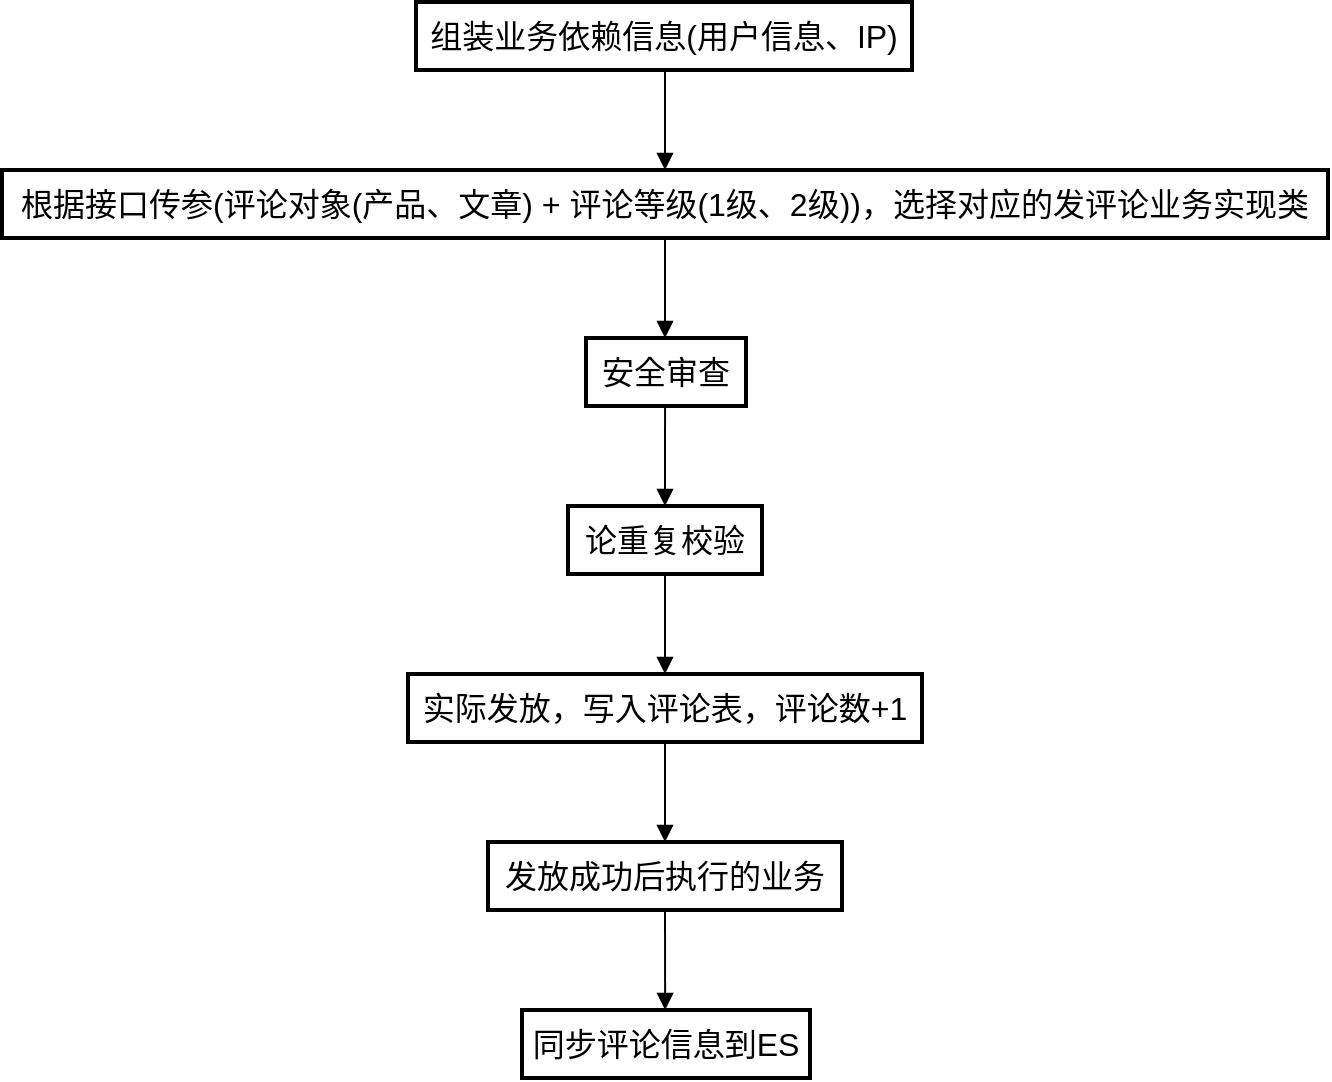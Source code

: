 <mxfile version="21.5.0" type="github">
  <diagram name="第 1 页" id="5Ny1kzSePx0lt5mofnTc">
    <mxGraphModel dx="1595" dy="678" grid="0" gridSize="10" guides="1" tooltips="1" connect="1" arrows="1" fold="1" page="0" pageScale="1" pageWidth="827" pageHeight="1169" math="0" shadow="0">
      <root>
        <mxCell id="0" />
        <mxCell id="1" parent="0" />
        <mxCell id="c3-qinDwcurwDIAjyLe5-72" value="组装业务依赖信息(用户信息、IP)" style="whiteSpace=wrap;strokeWidth=2;fontSize=16;labelBackgroundColor=none;rounded=0;" vertex="1" parent="1">
          <mxGeometry x="-87" y="352" width="248" height="34" as="geometry" />
        </mxCell>
        <mxCell id="c3-qinDwcurwDIAjyLe5-73" value="根据接口传参(评论对象(产品、文章) + 评论等级(1级、2级))，选择对应的发评论业务实现类" style="whiteSpace=wrap;strokeWidth=2;fontSize=16;labelBackgroundColor=none;rounded=0;" vertex="1" parent="1">
          <mxGeometry x="-294" y="436" width="663" height="34" as="geometry" />
        </mxCell>
        <mxCell id="c3-qinDwcurwDIAjyLe5-74" value="安全审查" style="whiteSpace=wrap;strokeWidth=2;fontSize=16;labelBackgroundColor=none;rounded=0;" vertex="1" parent="1">
          <mxGeometry x="-2" y="520" width="80" height="34" as="geometry" />
        </mxCell>
        <mxCell id="c3-qinDwcurwDIAjyLe5-75" value="论重复校验" style="whiteSpace=wrap;strokeWidth=2;fontSize=16;labelBackgroundColor=none;rounded=0;" vertex="1" parent="1">
          <mxGeometry x="-11" y="604" width="97" height="34" as="geometry" />
        </mxCell>
        <mxCell id="c3-qinDwcurwDIAjyLe5-76" value="实际发放，写入评论表，评论数+1" style="whiteSpace=wrap;strokeWidth=2;fontSize=16;labelBackgroundColor=none;rounded=0;" vertex="1" parent="1">
          <mxGeometry x="-91" y="688" width="257" height="34" as="geometry" />
        </mxCell>
        <mxCell id="c3-qinDwcurwDIAjyLe5-77" value="发放成功后执行的业务" style="whiteSpace=wrap;strokeWidth=2;fontSize=16;labelBackgroundColor=none;rounded=0;" vertex="1" parent="1">
          <mxGeometry x="-51" y="772" width="177" height="34" as="geometry" />
        </mxCell>
        <mxCell id="c3-qinDwcurwDIAjyLe5-78" value="同步评论信息到ES" style="whiteSpace=wrap;strokeWidth=2;fontSize=16;labelBackgroundColor=none;rounded=0;" vertex="1" parent="1">
          <mxGeometry x="-34" y="856" width="144" height="34" as="geometry" />
        </mxCell>
        <mxCell id="c3-qinDwcurwDIAjyLe5-79" value="" style="curved=1;startArrow=none;endArrow=block;exitX=0.502;exitY=1;entryX=0.5;entryY=0;rounded=0;fontSize=12;labelBackgroundColor=none;fontColor=default;" edge="1" parent="1" source="c3-qinDwcurwDIAjyLe5-72" target="c3-qinDwcurwDIAjyLe5-73">
          <mxGeometry relative="1" as="geometry">
            <Array as="points" />
          </mxGeometry>
        </mxCell>
        <mxCell id="c3-qinDwcurwDIAjyLe5-80" value="" style="curved=1;startArrow=none;endArrow=block;exitX=0.5;exitY=1;entryX=0.494;entryY=0;rounded=0;fontSize=12;labelBackgroundColor=none;fontColor=default;" edge="1" parent="1" source="c3-qinDwcurwDIAjyLe5-73" target="c3-qinDwcurwDIAjyLe5-74">
          <mxGeometry relative="1" as="geometry">
            <Array as="points" />
          </mxGeometry>
        </mxCell>
        <mxCell id="c3-qinDwcurwDIAjyLe5-81" value="" style="curved=1;startArrow=none;endArrow=block;exitX=0.494;exitY=1;entryX=0.5;entryY=0;rounded=0;fontSize=12;labelBackgroundColor=none;fontColor=default;" edge="1" parent="1" source="c3-qinDwcurwDIAjyLe5-74" target="c3-qinDwcurwDIAjyLe5-75">
          <mxGeometry relative="1" as="geometry">
            <Array as="points" />
          </mxGeometry>
        </mxCell>
        <mxCell id="c3-qinDwcurwDIAjyLe5-82" value="" style="curved=1;startArrow=none;endArrow=block;exitX=0.5;exitY=1;entryX=0.5;entryY=0;rounded=0;fontSize=12;labelBackgroundColor=none;fontColor=default;" edge="1" parent="1" source="c3-qinDwcurwDIAjyLe5-75" target="c3-qinDwcurwDIAjyLe5-76">
          <mxGeometry relative="1" as="geometry">
            <Array as="points" />
          </mxGeometry>
        </mxCell>
        <mxCell id="c3-qinDwcurwDIAjyLe5-83" value="" style="curved=1;startArrow=none;endArrow=block;exitX=0.5;exitY=1;entryX=0.5;entryY=0;rounded=0;fontSize=12;labelBackgroundColor=none;fontColor=default;" edge="1" parent="1" source="c3-qinDwcurwDIAjyLe5-76" target="c3-qinDwcurwDIAjyLe5-77">
          <mxGeometry relative="1" as="geometry">
            <Array as="points" />
          </mxGeometry>
        </mxCell>
        <mxCell id="c3-qinDwcurwDIAjyLe5-84" value="" style="curved=1;startArrow=none;endArrow=block;exitX=0.5;exitY=1;entryX=0.497;entryY=0;rounded=0;fontSize=12;labelBackgroundColor=none;fontColor=default;" edge="1" parent="1" source="c3-qinDwcurwDIAjyLe5-77" target="c3-qinDwcurwDIAjyLe5-78">
          <mxGeometry relative="1" as="geometry">
            <Array as="points" />
          </mxGeometry>
        </mxCell>
      </root>
    </mxGraphModel>
  </diagram>
</mxfile>
